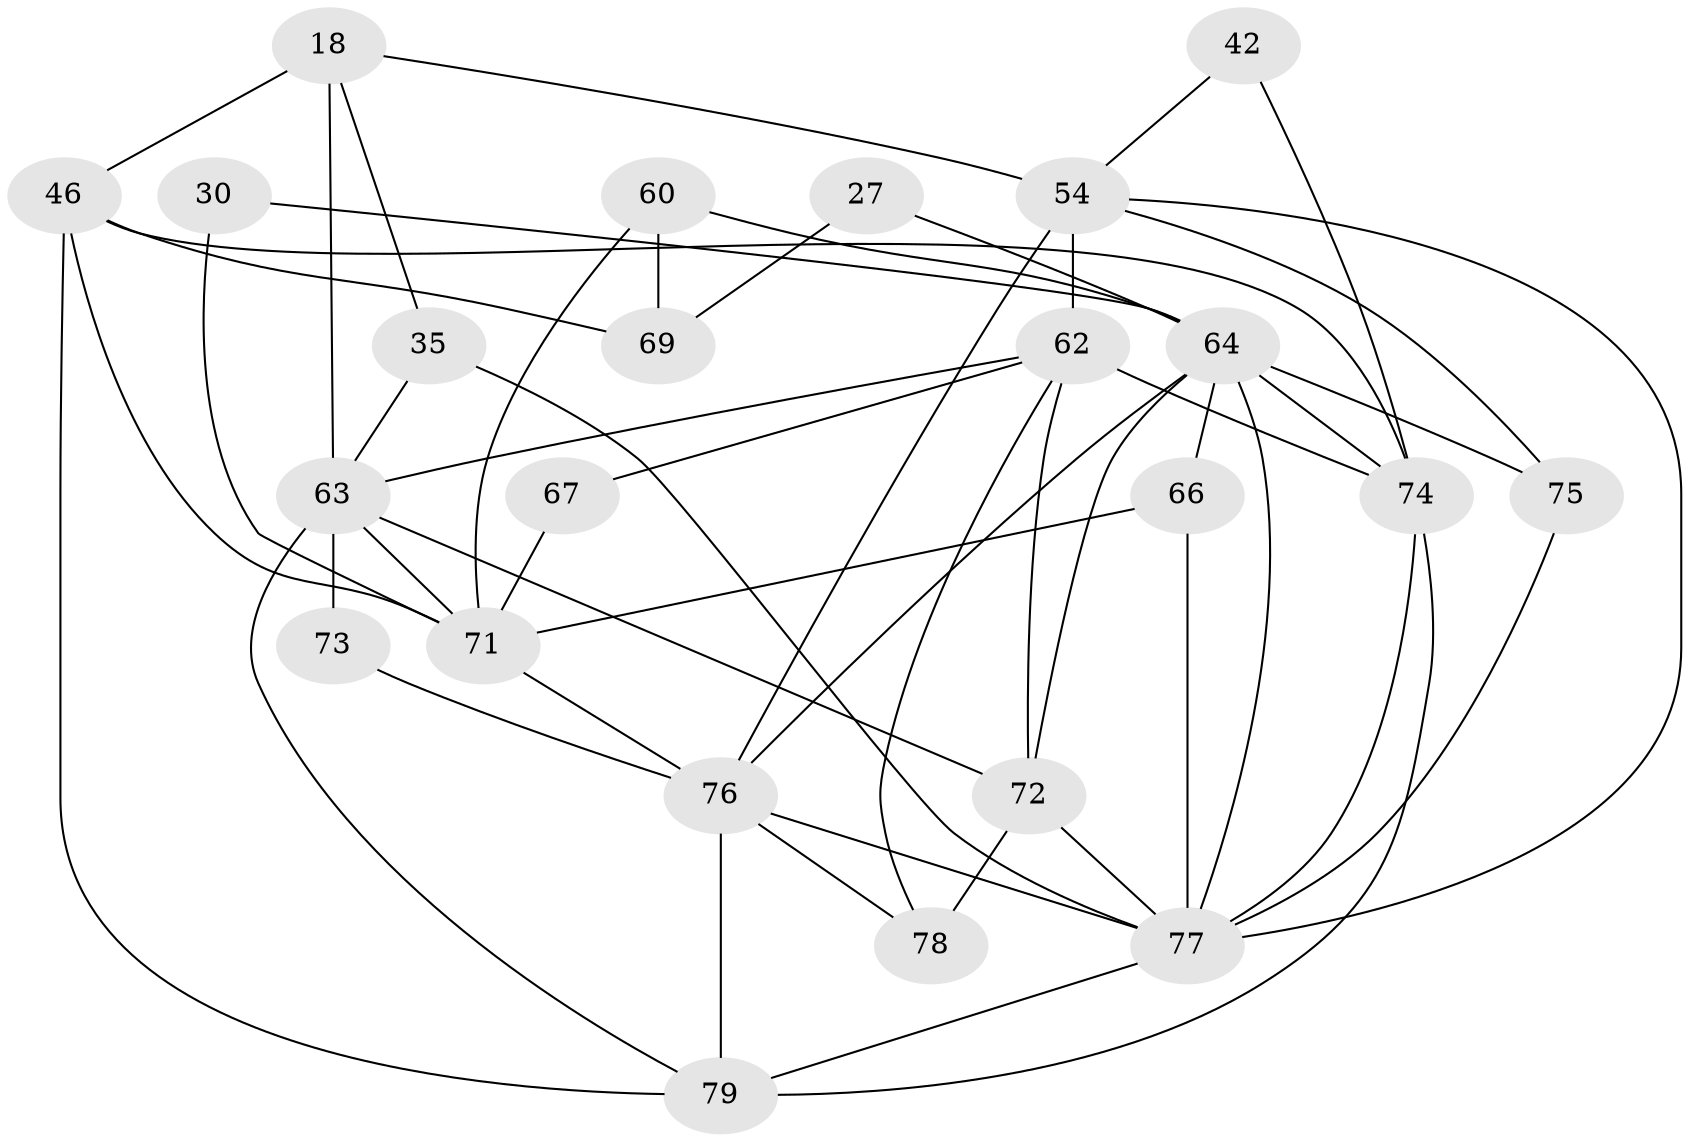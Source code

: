 // original degree distribution, {7: 0.02531645569620253, 6: 0.08860759493670886, 4: 0.31645569620253167, 3: 0.20253164556962025, 5: 0.22784810126582278, 2: 0.13924050632911392}
// Generated by graph-tools (version 1.1) at 2025/53/03/04/25 21:53:24]
// undirected, 23 vertices, 52 edges
graph export_dot {
graph [start="1"]
  node [color=gray90,style=filled];
  18 [super="+3"];
  27;
  30;
  35 [super="+22"];
  42;
  46 [super="+36"];
  54 [super="+9+52+43"];
  60 [super="+47"];
  62 [super="+29+56"];
  63 [super="+49+51+50"];
  64 [super="+7+44"];
  66 [super="+57+38"];
  67;
  69;
  71 [super="+45"];
  72 [super="+40"];
  73;
  74 [super="+61+48"];
  75 [super="+39+65"];
  76 [super="+34"];
  77 [super="+8+59+53+58"];
  78 [super="+6"];
  79 [super="+70+68"];
  18 -- 46 [weight=2];
  18 -- 54 [weight=2];
  18 -- 63 [weight=2];
  18 -- 35;
  27 -- 69;
  27 -- 64;
  30 -- 71;
  30 -- 64;
  35 -- 63 [weight=3];
  35 -- 77 [weight=4];
  42 -- 74;
  42 -- 54;
  46 -- 69;
  46 -- 71 [weight=2];
  46 -- 74;
  46 -- 79;
  54 -- 62 [weight=4];
  54 -- 75 [weight=2];
  54 -- 77 [weight=3];
  54 -- 76;
  60 -- 69 [weight=2];
  60 -- 71 [weight=2];
  60 -- 64;
  62 -- 74 [weight=3];
  62 -- 67;
  62 -- 78;
  62 -- 63 [weight=2];
  62 -- 72;
  63 -- 79 [weight=2];
  63 -- 71;
  63 -- 72 [weight=2];
  63 -- 73;
  64 -- 76 [weight=4];
  64 -- 74 [weight=3];
  64 -- 75 [weight=4];
  64 -- 66;
  64 -- 72;
  64 -- 77 [weight=2];
  66 -- 71;
  66 -- 77 [weight=2];
  67 -- 71;
  71 -- 76;
  72 -- 78 [weight=4];
  72 -- 77 [weight=3];
  73 -- 76;
  74 -- 77 [weight=3];
  74 -- 79;
  75 -- 77 [weight=3];
  76 -- 78 [weight=3];
  76 -- 79 [weight=3];
  76 -- 77;
  77 -- 79 [weight=2];
}
